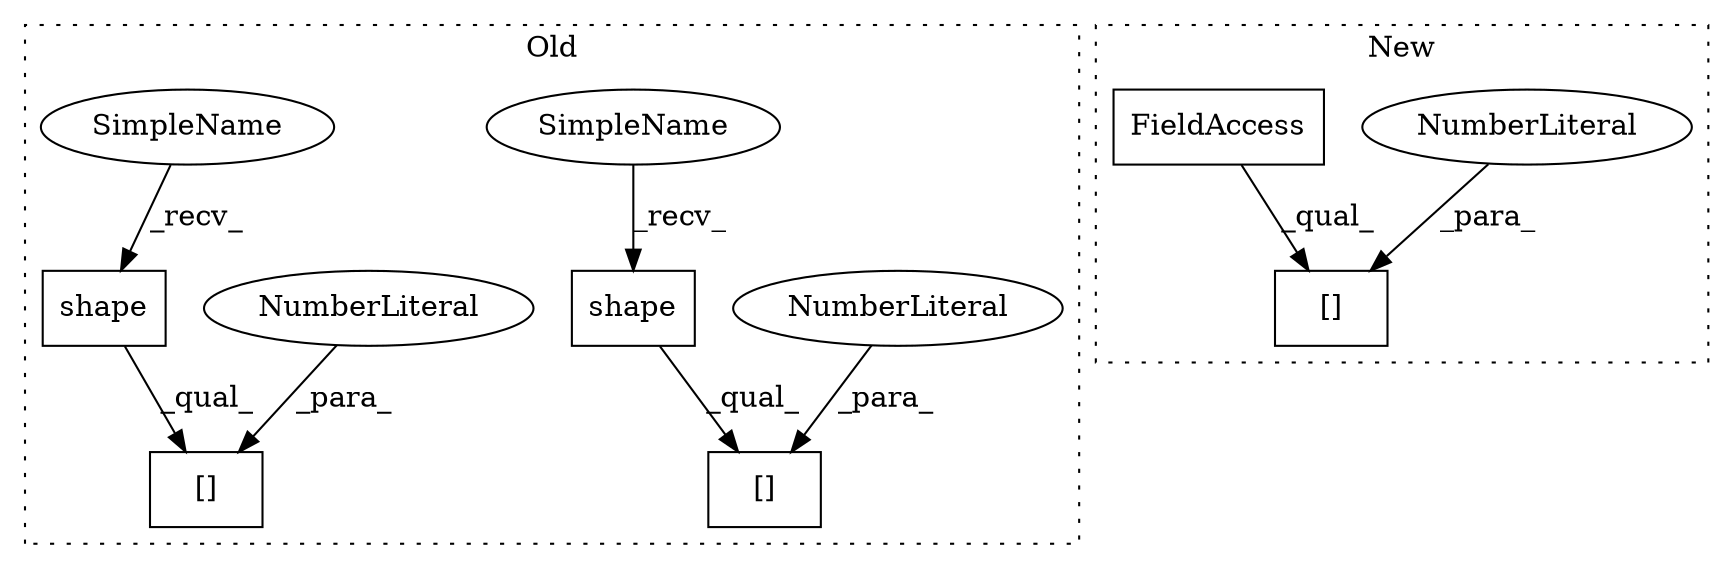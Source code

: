 digraph G {
subgraph cluster0 {
1 [label="shape" a="32" s="687,694" l="6,1" shape="box"];
3 [label="[]" a="2" s="676,697" l="20,1" shape="box"];
4 [label="NumberLiteral" a="34" s="696" l="1" shape="ellipse"];
7 [label="shape" a="32" s="841,848" l="6,1" shape="box"];
8 [label="[]" a="2" s="830,851" l="20,1" shape="box"];
9 [label="NumberLiteral" a="34" s="850" l="1" shape="ellipse"];
10 [label="SimpleName" a="42" s="830" l="10" shape="ellipse"];
11 [label="SimpleName" a="42" s="676" l="10" shape="ellipse"];
label = "Old";
style="dotted";
}
subgraph cluster1 {
2 [label="[]" a="2" s="818,827" l="8,1" shape="box"];
5 [label="NumberLiteral" a="34" s="826" l="1" shape="ellipse"];
6 [label="FieldAccess" a="22" s="818" l="7" shape="box"];
label = "New";
style="dotted";
}
1 -> 3 [label="_qual_"];
4 -> 3 [label="_para_"];
5 -> 2 [label="_para_"];
6 -> 2 [label="_qual_"];
7 -> 8 [label="_qual_"];
9 -> 8 [label="_para_"];
10 -> 7 [label="_recv_"];
11 -> 1 [label="_recv_"];
}